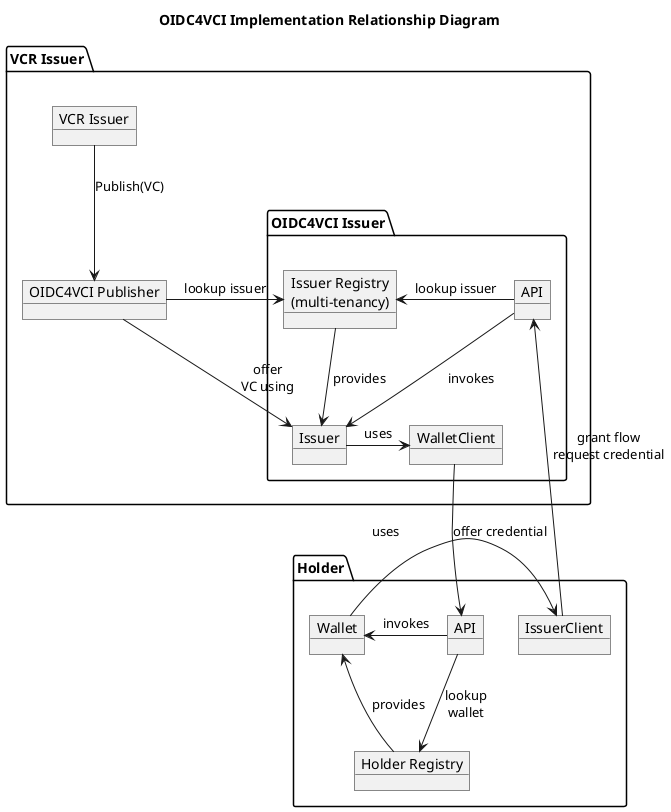 @startuml
'https://plantuml.com/object-diagram

title OIDC4VCI Implementation Relationship Diagram

package "VCR Issuer" {
    object "VCR Issuer" as VCRIssuer
    object "OIDC4VCI Publisher" as Publisher
    package "OIDC4VCI Issuer" {
        object Issuer
        object "Issuer Registry\n(multi-tenancy)" as IssuerRegistry
        object "API" as IssuerAPI
        object WalletClient
    }
}

package Holder {
    object Wallet
    object "Holder Registry" as HolderRegistry
    object "API" as HolderAPI
    object IssuerClient
}

VCRIssuer -down-> Publisher : Publish(VC)
Publisher->IssuerRegistry : lookup issuer
Publisher->Issuer : offer\nVC using
IssuerRegistry-down->Issuer : provides
Issuer->WalletClient : uses
IssuerAPI->IssuerRegistry : lookup issuer
IssuerAPI->Issuer : invokes
WalletClient -down-> HolderAPI : offer credential

HolderAPI -down-> HolderRegistry : lookup\nwallet
HolderAPI -left-> Wallet : invokes
HolderRegistry -> Wallet : provides
Wallet -> IssuerClient : uses
IssuerClient -> IssuerAPI : grant flow\nrequest credential
@enduml